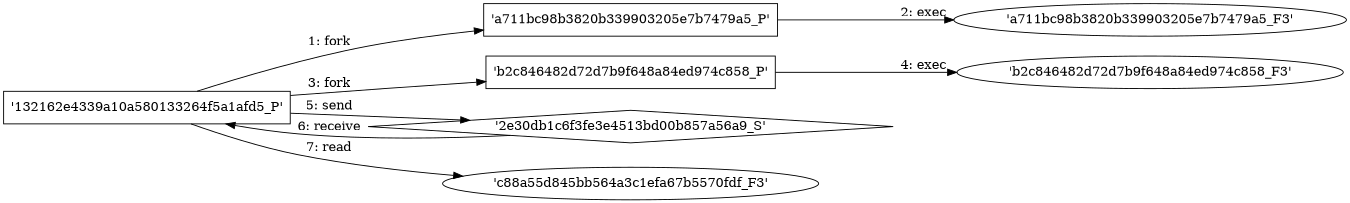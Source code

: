 digraph "D:\Learning\Paper\apt\基于CTI的攻击预警\Dataset\攻击图\ASGfromALLCTI\Facing the cold chills.dot" {
rankdir="LR"
size="9"
fixedsize="false"
splines="true"
nodesep=0.3
ranksep=0
fontsize=10
overlap="scalexy"
engine= "neato"
	"'132162e4339a10a580133264f5a1afd5_P'" [node_type=Process shape=box]
	"'a711bc98b3820b339903205e7b7479a5_P'" [node_type=Process shape=box]
	"'132162e4339a10a580133264f5a1afd5_P'" -> "'a711bc98b3820b339903205e7b7479a5_P'" [label="1: fork"]
	"'a711bc98b3820b339903205e7b7479a5_P'" [node_type=Process shape=box]
	"'a711bc98b3820b339903205e7b7479a5_F3'" [node_type=File shape=ellipse]
	"'a711bc98b3820b339903205e7b7479a5_P'" -> "'a711bc98b3820b339903205e7b7479a5_F3'" [label="2: exec"]
	"'132162e4339a10a580133264f5a1afd5_P'" [node_type=Process shape=box]
	"'b2c846482d72d7b9f648a84ed974c858_P'" [node_type=Process shape=box]
	"'132162e4339a10a580133264f5a1afd5_P'" -> "'b2c846482d72d7b9f648a84ed974c858_P'" [label="3: fork"]
	"'b2c846482d72d7b9f648a84ed974c858_P'" [node_type=Process shape=box]
	"'b2c846482d72d7b9f648a84ed974c858_F3'" [node_type=File shape=ellipse]
	"'b2c846482d72d7b9f648a84ed974c858_P'" -> "'b2c846482d72d7b9f648a84ed974c858_F3'" [label="4: exec"]
	"'2e30db1c6f3fe3e4513bd00b857a56a9_S'" [node_type=Socket shape=diamond]
	"'132162e4339a10a580133264f5a1afd5_P'" [node_type=Process shape=box]
	"'132162e4339a10a580133264f5a1afd5_P'" -> "'2e30db1c6f3fe3e4513bd00b857a56a9_S'" [label="5: send"]
	"'2e30db1c6f3fe3e4513bd00b857a56a9_S'" -> "'132162e4339a10a580133264f5a1afd5_P'" [label="6: receive"]
	"'c88a55d845bb564a3c1efa67b5570fdf_F3'" [node_type=file shape=ellipse]
	"'132162e4339a10a580133264f5a1afd5_P'" [node_type=Process shape=box]
	"'132162e4339a10a580133264f5a1afd5_P'" -> "'c88a55d845bb564a3c1efa67b5570fdf_F3'" [label="7: read"]
}
